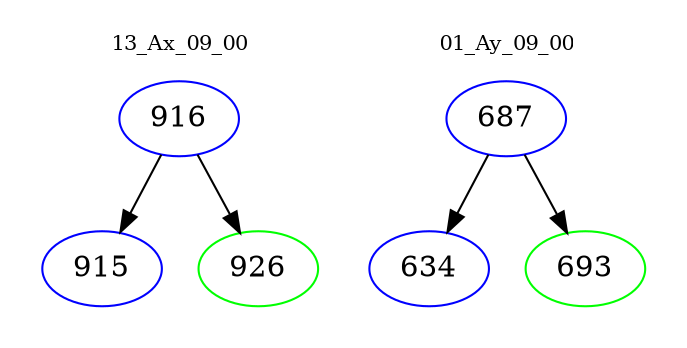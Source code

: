 digraph{
subgraph cluster_0 {
color = white
label = "13_Ax_09_00";
fontsize=10;
T0_916 [label="916", color="blue"]
T0_916 -> T0_915 [color="black"]
T0_915 [label="915", color="blue"]
T0_916 -> T0_926 [color="black"]
T0_926 [label="926", color="green"]
}
subgraph cluster_1 {
color = white
label = "01_Ay_09_00";
fontsize=10;
T1_687 [label="687", color="blue"]
T1_687 -> T1_634 [color="black"]
T1_634 [label="634", color="blue"]
T1_687 -> T1_693 [color="black"]
T1_693 [label="693", color="green"]
}
}
